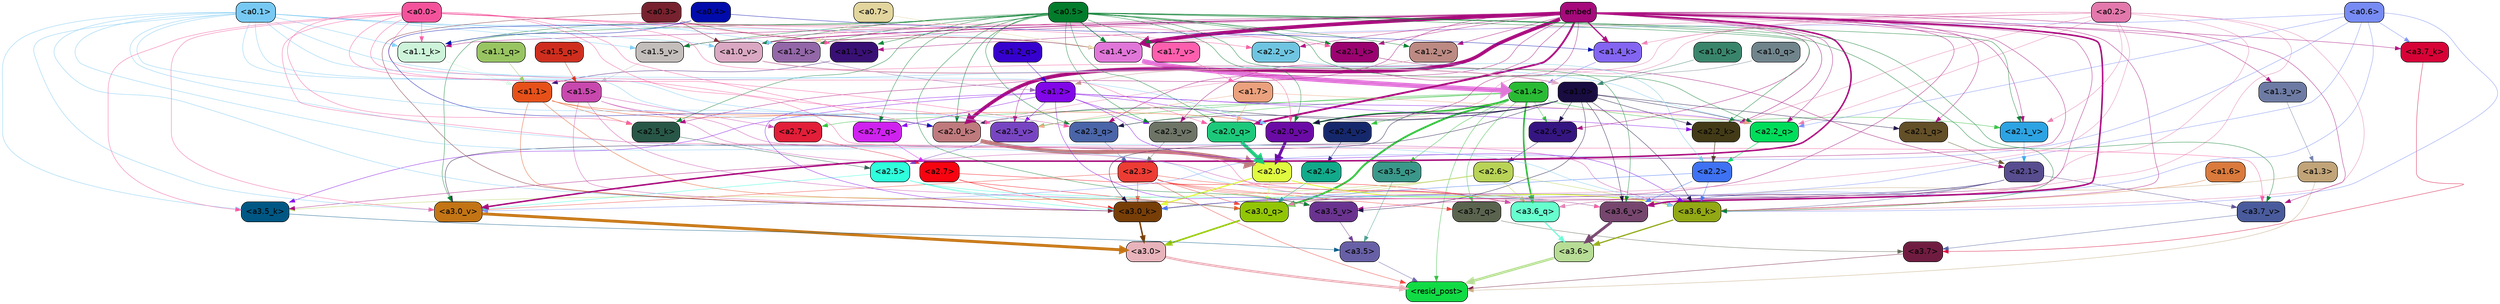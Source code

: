 strict digraph "" {
	graph [bgcolor=transparent,
		layout=dot,
		overlap=false,
		splines=true
	];
	"<a3.7>"	[color=black,
		fillcolor="#701c41",
		fontname=Helvetica,
		shape=box,
		style="filled, rounded"];
	"<resid_post>"	[color=black,
		fillcolor="#10db44",
		fontname=Helvetica,
		shape=box,
		style="filled, rounded"];
	"<a3.7>" -> "<resid_post>"	[color="#701c41",
		penwidth=0.6239100098609924];
	"<a3.6>"	[color=black,
		fillcolor="#b6dc95",
		fontname=Helvetica,
		shape=box,
		style="filled, rounded"];
	"<a3.6>" -> "<resid_post>"	[color="#b6dc95",
		penwidth=4.569062113761902];
	"<a3.5>"	[color=black,
		fillcolor="#6860a6",
		fontname=Helvetica,
		shape=box,
		style="filled, rounded"];
	"<a3.5>" -> "<resid_post>"	[color="#6860a6",
		penwidth=0.6];
	"<a3.0>"	[color=black,
		fillcolor="#e8b3bb",
		fontname=Helvetica,
		shape=box,
		style="filled, rounded"];
	"<a3.0>" -> "<resid_post>"	[color="#e8b3bb",
		penwidth=4.283544182777405];
	"<a2.3>"	[color=black,
		fillcolor="#ed3c34",
		fontname=Helvetica,
		shape=box,
		style="filled, rounded"];
	"<a2.3>" -> "<resid_post>"	[color="#ed3c34",
		penwidth=0.6];
	"<a3.7_q>"	[color=black,
		fillcolor="#5a634e",
		fontname=Helvetica,
		shape=box,
		style="filled, rounded"];
	"<a2.3>" -> "<a3.7_q>"	[color="#ed3c34",
		penwidth=0.6];
	"<a3.6_q>"	[color=black,
		fillcolor="#67fece",
		fontname=Helvetica,
		shape=box,
		style="filled, rounded"];
	"<a2.3>" -> "<a3.6_q>"	[color="#ed3c34",
		penwidth=0.6];
	"<a3.0_q>"	[color=black,
		fillcolor="#92c506",
		fontname=Helvetica,
		shape=box,
		style="filled, rounded"];
	"<a2.3>" -> "<a3.0_q>"	[color="#ed3c34",
		penwidth=0.6];
	"<a3.0_k>"	[color=black,
		fillcolor="#773e08",
		fontname=Helvetica,
		shape=box,
		style="filled, rounded"];
	"<a2.3>" -> "<a3.0_k>"	[color="#ed3c34",
		penwidth=0.6];
	"<a3.6_v>"	[color=black,
		fillcolor="#76466e",
		fontname=Helvetica,
		shape=box,
		style="filled, rounded"];
	"<a2.3>" -> "<a3.6_v>"	[color="#ed3c34",
		penwidth=0.6];
	"<a3.5_v>"	[color=black,
		fillcolor="#69338f",
		fontname=Helvetica,
		shape=box,
		style="filled, rounded"];
	"<a2.3>" -> "<a3.5_v>"	[color="#ed3c34",
		penwidth=0.6];
	"<a3.0_v>"	[color=black,
		fillcolor="#c37414",
		fontname=Helvetica,
		shape=box,
		style="filled, rounded"];
	"<a2.3>" -> "<a3.0_v>"	[color="#ed3c34",
		penwidth=0.6];
	"<a1.4>"	[color=black,
		fillcolor="#2abb35",
		fontname=Helvetica,
		shape=box,
		style="filled, rounded"];
	"<a1.4>" -> "<resid_post>"	[color="#2abb35",
		penwidth=0.6];
	"<a1.4>" -> "<a3.7_q>"	[color="#2abb35",
		penwidth=0.6];
	"<a1.4>" -> "<a3.6_q>"	[color="#2abb35",
		penwidth=2.7934007048606873];
	"<a3.5_q>"	[color=black,
		fillcolor="#3a988a",
		fontname=Helvetica,
		shape=box,
		style="filled, rounded"];
	"<a1.4>" -> "<a3.5_q>"	[color="#2abb35",
		penwidth=0.6];
	"<a1.4>" -> "<a3.0_q>"	[color="#2abb35",
		penwidth=3.340754985809326];
	"<a2.3_q>"	[color=black,
		fillcolor="#4a65a8",
		fontname=Helvetica,
		shape=box,
		style="filled, rounded"];
	"<a1.4>" -> "<a2.3_q>"	[color="#2abb35",
		penwidth=0.6];
	"<a2.7_v>"	[color=black,
		fillcolor="#e21e38",
		fontname=Helvetica,
		shape=box,
		style="filled, rounded"];
	"<a1.4>" -> "<a2.7_v>"	[color="#2abb35",
		penwidth=0.6];
	"<a2.6_v>"	[color=black,
		fillcolor="#351581",
		fontname=Helvetica,
		shape=box,
		style="filled, rounded"];
	"<a1.4>" -> "<a2.6_v>"	[color="#2abb35",
		penwidth=0.6];
	"<a2.5_v>"	[color=black,
		fillcolor="#7845c2",
		fontname=Helvetica,
		shape=box,
		style="filled, rounded"];
	"<a1.4>" -> "<a2.5_v>"	[color="#2abb35",
		penwidth=0.6];
	"<a2.4_v>"	[color=black,
		fillcolor="#16286c",
		fontname=Helvetica,
		shape=box,
		style="filled, rounded"];
	"<a1.4>" -> "<a2.4_v>"	[color="#2abb35",
		penwidth=0.6];
	"<a2.1_v>"	[color=black,
		fillcolor="#2da3e3",
		fontname=Helvetica,
		shape=box,
		style="filled, rounded"];
	"<a1.4>" -> "<a2.1_v>"	[color="#2abb35",
		penwidth=0.6];
	"<a2.0_v>"	[color=black,
		fillcolor="#6b0ba5",
		fontname=Helvetica,
		shape=box,
		style="filled, rounded"];
	"<a1.4>" -> "<a2.0_v>"	[color="#2abb35",
		penwidth=2.268759250640869];
	"<a1.3>"	[color=black,
		fillcolor="#c1a478",
		fontname=Helvetica,
		shape=box,
		style="filled, rounded"];
	"<a1.3>" -> "<resid_post>"	[color="#c1a478",
		penwidth=0.6];
	"<a1.3>" -> "<a3.6_v>"	[color="#c1a478",
		penwidth=0.6];
	"<a3.7_q>" -> "<a3.7>"	[color="#5a634e",
		penwidth=0.6];
	"<a3.6_q>" -> "<a3.6>"	[color="#67fece",
		penwidth=2.0347584784030914];
	"<a3.5_q>" -> "<a3.5>"	[color="#3a988a",
		penwidth=0.6];
	"<a3.0_q>" -> "<a3.0>"	[color="#92c506",
		penwidth=2.8635367155075073];
	"<a3.7_k>"	[color=black,
		fillcolor="#d70337",
		fontname=Helvetica,
		shape=box,
		style="filled, rounded"];
	"<a3.7_k>" -> "<a3.7>"	[color="#d70337",
		penwidth=0.6];
	"<a3.6_k>"	[color=black,
		fillcolor="#92a814",
		fontname=Helvetica,
		shape=box,
		style="filled, rounded"];
	"<a3.6_k>" -> "<a3.6>"	[color="#92a814",
		penwidth=2.1760786175727844];
	"<a3.5_k>"	[color=black,
		fillcolor="#005784",
		fontname=Helvetica,
		shape=box,
		style="filled, rounded"];
	"<a3.5_k>" -> "<a3.5>"	[color="#005784",
		penwidth=0.6];
	"<a3.0_k>" -> "<a3.0>"	[color="#773e08",
		penwidth=2.632905662059784];
	"<a3.7_v>"	[color=black,
		fillcolor="#495b9c",
		fontname=Helvetica,
		shape=box,
		style="filled, rounded"];
	"<a3.7_v>" -> "<a3.7>"	[color="#495b9c",
		penwidth=0.6];
	"<a3.6_v>" -> "<a3.6>"	[color="#76466e",
		penwidth=4.981305837631226];
	"<a3.5_v>" -> "<a3.5>"	[color="#69338f",
		penwidth=0.6];
	"<a3.0_v>" -> "<a3.0>"	[color="#c37414",
		penwidth=5.168330669403076];
	"<a2.7>"	[color=black,
		fillcolor="#f70410",
		fontname=Helvetica,
		shape=box,
		style="filled, rounded"];
	"<a2.7>" -> "<a3.6_q>"	[color="#f70410",
		penwidth=0.6];
	"<a2.7>" -> "<a3.0_q>"	[color="#f70410",
		penwidth=0.6];
	"<a2.7>" -> "<a3.0_k>"	[color="#f70410",
		penwidth=0.6];
	"<a2.6>"	[color=black,
		fillcolor="#b8d356",
		fontname=Helvetica,
		shape=box,
		style="filled, rounded"];
	"<a2.6>" -> "<a3.6_q>"	[color="#b8d356",
		penwidth=0.6];
	"<a2.6>" -> "<a3.0_q>"	[color="#b8d356",
		penwidth=0.6];
	"<a2.6>" -> "<a3.6_k>"	[color="#b8d356",
		penwidth=0.6];
	"<a2.6>" -> "<a3.5_k>"	[color="#b8d356",
		penwidth=0.6];
	"<a2.6>" -> "<a3.0_k>"	[color="#b8d356",
		penwidth=0.6];
	"<a2.1>"	[color=black,
		fillcolor="#574d8f",
		fontname=Helvetica,
		shape=box,
		style="filled, rounded"];
	"<a2.1>" -> "<a3.6_q>"	[color="#574d8f",
		penwidth=0.6];
	"<a2.1>" -> "<a3.0_q>"	[color="#574d8f",
		penwidth=0.6];
	"<a2.1>" -> "<a3.6_k>"	[color="#574d8f",
		penwidth=0.6];
	"<a2.1>" -> "<a3.0_k>"	[color="#574d8f",
		penwidth=0.6];
	"<a2.1>" -> "<a3.7_v>"	[color="#574d8f",
		penwidth=0.6];
	"<a2.1>" -> "<a3.6_v>"	[color="#574d8f",
		penwidth=0.6];
	"<a2.0>"	[color=black,
		fillcolor="#e0fa3f",
		fontname=Helvetica,
		shape=box,
		style="filled, rounded"];
	"<a2.0>" -> "<a3.6_q>"	[color="#e0fa3f",
		penwidth=0.6];
	"<a2.0>" -> "<a3.0_q>"	[color="#e0fa3f",
		penwidth=0.6];
	"<a2.0>" -> "<a3.6_k>"	[color="#e0fa3f",
		penwidth=1.6382827460765839];
	"<a2.0>" -> "<a3.0_k>"	[color="#e0fa3f",
		penwidth=2.161143198609352];
	"<a1.5>"	[color=black,
		fillcolor="#c848ae",
		fontname=Helvetica,
		shape=box,
		style="filled, rounded"];
	"<a1.5>" -> "<a3.6_q>"	[color="#c848ae",
		penwidth=0.6];
	"<a1.5>" -> "<a3.0_q>"	[color="#c848ae",
		penwidth=0.6];
	"<a1.5>" -> "<a3.6_k>"	[color="#c848ae",
		penwidth=0.6];
	"<a1.5>" -> "<a3.0_k>"	[color="#c848ae",
		penwidth=0.6];
	"<a1.5>" -> "<a2.7_v>"	[color="#c848ae",
		penwidth=0.6];
	"<a0.2>"	[color=black,
		fillcolor="#e378ac",
		fontname=Helvetica,
		shape=box,
		style="filled, rounded"];
	"<a0.2>" -> "<a3.6_q>"	[color="#e378ac",
		penwidth=0.6];
	"<a0.2>" -> "<a3.0_q>"	[color="#e378ac",
		penwidth=0.6];
	"<a0.2>" -> "<a3.6_k>"	[color="#e378ac",
		penwidth=0.6];
	"<a0.2>" -> "<a3.0_k>"	[color="#e378ac",
		penwidth=0.6];
	"<a2.2_q>"	[color=black,
		fillcolor="#00dd5b",
		fontname=Helvetica,
		shape=box,
		style="filled, rounded"];
	"<a0.2>" -> "<a2.2_q>"	[color="#e378ac",
		penwidth=0.6];
	"<a2.2_k>"	[color=black,
		fillcolor="#433b17",
		fontname=Helvetica,
		shape=box,
		style="filled, rounded"];
	"<a0.2>" -> "<a2.2_k>"	[color="#e378ac",
		penwidth=0.6];
	"<a2.0_k>"	[color=black,
		fillcolor="#bf7a7d",
		fontname=Helvetica,
		shape=box,
		style="filled, rounded"];
	"<a0.2>" -> "<a2.0_k>"	[color="#e378ac",
		penwidth=0.6];
	"<a0.2>" -> "<a2.1_v>"	[color="#e378ac",
		penwidth=0.6];
	"<a0.2>" -> "<a2.0_v>"	[color="#e378ac",
		penwidth=0.6];
	"<a1.4_k>"	[color=black,
		fillcolor="#8365f2",
		fontname=Helvetica,
		shape=box,
		style="filled, rounded"];
	"<a0.2>" -> "<a1.4_k>"	[color="#e378ac",
		penwidth=0.6];
	"<a1.4_v>"	[color=black,
		fillcolor="#e176d9",
		fontname=Helvetica,
		shape=box,
		style="filled, rounded"];
	"<a0.2>" -> "<a1.4_v>"	[color="#e378ac",
		penwidth=0.6];
	"<a2.5>"	[color=black,
		fillcolor="#2efedc",
		fontname=Helvetica,
		shape=box,
		style="filled, rounded"];
	"<a2.5>" -> "<a3.0_q>"	[color="#2efedc",
		penwidth=0.6];
	"<a2.5>" -> "<a3.0_k>"	[color="#2efedc",
		penwidth=0.6];
	"<a2.5>" -> "<a3.6_v>"	[color="#2efedc",
		penwidth=0.6];
	"<a2.5>" -> "<a3.0_v>"	[color="#2efedc",
		penwidth=0.6];
	"<a2.4>"	[color=black,
		fillcolor="#11aa8a",
		fontname=Helvetica,
		shape=box,
		style="filled, rounded"];
	"<a2.4>" -> "<a3.0_q>"	[color="#11aa8a",
		penwidth=0.6];
	"<a1.1>"	[color=black,
		fillcolor="#e75119",
		fontname=Helvetica,
		shape=box,
		style="filled, rounded"];
	"<a1.1>" -> "<a3.0_q>"	[color="#e75119",
		penwidth=0.6];
	"<a1.1>" -> "<a3.0_k>"	[color="#e75119",
		penwidth=0.6];
	"<a2.5_k>"	[color=black,
		fillcolor="#285748",
		fontname=Helvetica,
		shape=box,
		style="filled, rounded"];
	"<a1.1>" -> "<a2.5_k>"	[color="#e75119",
		penwidth=0.6];
	"<a1.1>" -> "<a2.0_k>"	[color="#e75119",
		penwidth=0.6];
	"<a1.1>" -> "<a2.0_v>"	[color="#e75119",
		penwidth=0.6];
	"<a0.6>"	[color=black,
		fillcolor="#778bf4",
		fontname=Helvetica,
		shape=box,
		style="filled, rounded"];
	"<a0.6>" -> "<a3.7_k>"	[color="#778bf4",
		penwidth=0.6];
	"<a0.6>" -> "<a3.6_k>"	[color="#778bf4",
		penwidth=0.6];
	"<a0.6>" -> "<a3.0_k>"	[color="#778bf4",
		penwidth=0.6];
	"<a0.6>" -> "<a3.6_v>"	[color="#778bf4",
		penwidth=0.6];
	"<a0.6>" -> "<a3.0_v>"	[color="#778bf4",
		penwidth=0.6];
	"<a0.6>" -> "<a2.2_q>"	[color="#778bf4",
		penwidth=0.6];
	"<a0.6>" -> "<a1.4_v>"	[color="#778bf4",
		penwidth=0.6];
	embed	[color=black,
		fillcolor="#a60a7b",
		fontname=Helvetica,
		shape=box,
		style="filled, rounded"];
	embed -> "<a3.7_k>"	[color="#a60a7b",
		penwidth=0.6];
	embed -> "<a3.6_k>"	[color="#a60a7b",
		penwidth=0.6];
	embed -> "<a3.5_k>"	[color="#a60a7b",
		penwidth=0.6];
	embed -> "<a3.0_k>"	[color="#a60a7b",
		penwidth=0.6];
	embed -> "<a3.7_v>"	[color="#a60a7b",
		penwidth=0.6];
	embed -> "<a3.6_v>"	[color="#a60a7b",
		penwidth=2.7825746536254883];
	embed -> "<a3.5_v>"	[color="#a60a7b",
		penwidth=0.6];
	embed -> "<a3.0_v>"	[color="#a60a7b",
		penwidth=2.6950180530548096];
	embed -> "<a2.3_q>"	[color="#a60a7b",
		penwidth=0.6];
	embed -> "<a2.2_q>"	[color="#a60a7b",
		penwidth=0.6];
	"<a2.1_q>"	[color=black,
		fillcolor="#634f28",
		fontname=Helvetica,
		shape=box,
		style="filled, rounded"];
	embed -> "<a2.1_q>"	[color="#a60a7b",
		penwidth=0.6];
	"<a2.0_q>"	[color=black,
		fillcolor="#1cc97b",
		fontname=Helvetica,
		shape=box,
		style="filled, rounded"];
	embed -> "<a2.0_q>"	[color="#a60a7b",
		penwidth=3.305941343307495];
	embed -> "<a2.5_k>"	[color="#a60a7b",
		penwidth=0.6];
	embed -> "<a2.2_k>"	[color="#a60a7b",
		penwidth=0.6698317527770996];
	"<a2.1_k>"	[color=black,
		fillcolor="#9b0370",
		fontname=Helvetica,
		shape=box,
		style="filled, rounded"];
	embed -> "<a2.1_k>"	[color="#a60a7b",
		penwidth=0.6];
	embed -> "<a2.0_k>"	[color="#a60a7b",
		penwidth=6.12570995092392];
	embed -> "<a2.6_v>"	[color="#a60a7b",
		penwidth=0.6];
	embed -> "<a2.5_v>"	[color="#a60a7b",
		penwidth=0.6];
	"<a2.3_v>"	[color=black,
		fillcolor="#6e7567",
		fontname=Helvetica,
		shape=box,
		style="filled, rounded"];
	embed -> "<a2.3_v>"	[color="#a60a7b",
		penwidth=0.6];
	"<a2.2_v>"	[color=black,
		fillcolor="#6fc5e1",
		fontname=Helvetica,
		shape=box,
		style="filled, rounded"];
	embed -> "<a2.2_v>"	[color="#a60a7b",
		penwidth=0.6];
	embed -> "<a2.1_v>"	[color="#a60a7b",
		penwidth=0.6];
	embed -> "<a2.0_v>"	[color="#a60a7b",
		penwidth=0.6];
	embed -> "<a1.4_k>"	[color="#a60a7b",
		penwidth=2.1858973503112793];
	"<a1.2_k>"	[color=black,
		fillcolor="#9367a8",
		fontname=Helvetica,
		shape=box,
		style="filled, rounded"];
	embed -> "<a1.2_k>"	[color="#a60a7b",
		penwidth=0.6];
	"<a1.1_k>"	[color=black,
		fillcolor="#cdf4da",
		fontname=Helvetica,
		shape=box,
		style="filled, rounded"];
	embed -> "<a1.1_k>"	[color="#a60a7b",
		penwidth=0.6];
	"<a1.5_v>"	[color=black,
		fillcolor="#c3bebc",
		fontname=Helvetica,
		shape=box,
		style="filled, rounded"];
	embed -> "<a1.5_v>"	[color="#a60a7b",
		penwidth=0.6];
	embed -> "<a1.4_v>"	[color="#a60a7b",
		penwidth=6.590077131986618];
	"<a1.3_v>"	[color=black,
		fillcolor="#6d7ba4",
		fontname=Helvetica,
		shape=box,
		style="filled, rounded"];
	embed -> "<a1.3_v>"	[color="#a60a7b",
		penwidth=0.6];
	"<a1.2_v>"	[color=black,
		fillcolor="#bc8a83",
		fontname=Helvetica,
		shape=box,
		style="filled, rounded"];
	embed -> "<a1.2_v>"	[color="#a60a7b",
		penwidth=0.6];
	"<a1.1_v>"	[color=black,
		fillcolor="#391075",
		fontname=Helvetica,
		shape=box,
		style="filled, rounded"];
	embed -> "<a1.1_v>"	[color="#a60a7b",
		penwidth=0.6];
	"<a1.0_v>"	[color=black,
		fillcolor="#daa8c2",
		fontname=Helvetica,
		shape=box,
		style="filled, rounded"];
	embed -> "<a1.0_v>"	[color="#a60a7b",
		penwidth=1.2076449394226074];
	"<a2.2>"	[color=black,
		fillcolor="#3e72f3",
		fontname=Helvetica,
		shape=box,
		style="filled, rounded"];
	"<a2.2>" -> "<a3.6_k>"	[color="#3e72f3",
		penwidth=0.6];
	"<a2.2>" -> "<a3.0_k>"	[color="#3e72f3",
		penwidth=0.6];
	"<a2.2>" -> "<a3.6_v>"	[color="#3e72f3",
		penwidth=0.6];
	"<a1.6>"	[color=black,
		fillcolor="#da7a3c",
		fontname=Helvetica,
		shape=box,
		style="filled, rounded"];
	"<a1.6>" -> "<a3.6_k>"	[color="#da7a3c",
		penwidth=0.6];
	"<a1.2>"	[color=black,
		fillcolor="#8106e8",
		fontname=Helvetica,
		shape=box,
		style="filled, rounded"];
	"<a1.2>" -> "<a3.6_k>"	[color="#8106e8",
		penwidth=0.6];
	"<a1.2>" -> "<a3.5_k>"	[color="#8106e8",
		penwidth=0.6];
	"<a1.2>" -> "<a3.0_k>"	[color="#8106e8",
		penwidth=0.6];
	"<a1.2>" -> "<a3.5_v>"	[color="#8106e8",
		penwidth=0.6];
	"<a2.7_q>"	[color=black,
		fillcolor="#cf22ef",
		fontname=Helvetica,
		shape=box,
		style="filled, rounded"];
	"<a1.2>" -> "<a2.7_q>"	[color="#8106e8",
		penwidth=0.6];
	"<a1.2>" -> "<a2.2_q>"	[color="#8106e8",
		penwidth=0.6];
	"<a1.2>" -> "<a2.2_k>"	[color="#8106e8",
		penwidth=0.6];
	"<a1.2>" -> "<a2.5_v>"	[color="#8106e8",
		penwidth=0.6];
	"<a1.2>" -> "<a2.3_v>"	[color="#8106e8",
		penwidth=0.6];
	"<a1.2>" -> "<a2.0_v>"	[color="#8106e8",
		penwidth=0.6];
	"<a1.0>"	[color=black,
		fillcolor="#180c41",
		fontname=Helvetica,
		shape=box,
		style="filled, rounded"];
	"<a1.0>" -> "<a3.6_k>"	[color="#180c41",
		penwidth=0.6];
	"<a1.0>" -> "<a3.0_k>"	[color="#180c41",
		penwidth=0.6];
	"<a1.0>" -> "<a3.6_v>"	[color="#180c41",
		penwidth=0.6];
	"<a1.0>" -> "<a3.5_v>"	[color="#180c41",
		penwidth=0.6];
	"<a1.0>" -> "<a3.0_v>"	[color="#180c41",
		penwidth=0.6];
	"<a1.0>" -> "<a2.3_q>"	[color="#180c41",
		penwidth=0.6];
	"<a1.0>" -> "<a2.2_q>"	[color="#180c41",
		penwidth=0.6];
	"<a1.0>" -> "<a2.1_q>"	[color="#180c41",
		penwidth=0.6];
	"<a1.0>" -> "<a2.2_k>"	[color="#180c41",
		penwidth=0.6];
	"<a1.0>" -> "<a2.0_k>"	[color="#180c41",
		penwidth=0.6];
	"<a1.0>" -> "<a2.6_v>"	[color="#180c41",
		penwidth=0.6];
	"<a1.0>" -> "<a2.0_v>"	[color="#180c41",
		penwidth=1.2213096618652344];
	"<a0.5>"	[color=black,
		fillcolor="#037c2c",
		fontname=Helvetica,
		shape=box,
		style="filled, rounded"];
	"<a0.5>" -> "<a3.6_k>"	[color="#037c2c",
		penwidth=0.6];
	"<a0.5>" -> "<a3.7_v>"	[color="#037c2c",
		penwidth=0.6];
	"<a0.5>" -> "<a3.6_v>"	[color="#037c2c",
		penwidth=0.6];
	"<a0.5>" -> "<a3.5_v>"	[color="#037c2c",
		penwidth=0.6];
	"<a0.5>" -> "<a3.0_v>"	[color="#037c2c",
		penwidth=0.6];
	"<a0.5>" -> "<a2.7_q>"	[color="#037c2c",
		penwidth=0.6];
	"<a0.5>" -> "<a2.3_q>"	[color="#037c2c",
		penwidth=0.6];
	"<a0.5>" -> "<a2.2_q>"	[color="#037c2c",
		penwidth=0.6];
	"<a0.5>" -> "<a2.0_q>"	[color="#037c2c",
		penwidth=0.6];
	"<a0.5>" -> "<a2.5_k>"	[color="#037c2c",
		penwidth=0.6];
	"<a0.5>" -> "<a2.2_k>"	[color="#037c2c",
		penwidth=0.6];
	"<a0.5>" -> "<a2.1_k>"	[color="#037c2c",
		penwidth=0.6];
	"<a0.5>" -> "<a2.0_k>"	[color="#037c2c",
		penwidth=0.6900839805603027];
	"<a0.5>" -> "<a2.3_v>"	[color="#037c2c",
		penwidth=0.6];
	"<a0.5>" -> "<a2.1_v>"	[color="#037c2c",
		penwidth=0.6];
	"<a0.5>" -> "<a2.0_v>"	[color="#037c2c",
		penwidth=0.6];
	"<a0.5>" -> "<a1.2_k>"	[color="#037c2c",
		penwidth=0.6];
	"<a0.5>" -> "<a1.1_k>"	[color="#037c2c",
		penwidth=0.6];
	"<a1.7_v>"	[color=black,
		fillcolor="#fd5fae",
		fontname=Helvetica,
		shape=box,
		style="filled, rounded"];
	"<a0.5>" -> "<a1.7_v>"	[color="#037c2c",
		penwidth=0.6];
	"<a0.5>" -> "<a1.5_v>"	[color="#037c2c",
		penwidth=0.6];
	"<a0.5>" -> "<a1.4_v>"	[color="#037c2c",
		penwidth=0.9985027313232422];
	"<a0.5>" -> "<a1.2_v>"	[color="#037c2c",
		penwidth=0.6];
	"<a0.5>" -> "<a1.1_v>"	[color="#037c2c",
		penwidth=0.6];
	"<a0.5>" -> "<a1.0_v>"	[color="#037c2c",
		penwidth=0.6];
	"<a0.1>"	[color=black,
		fillcolor="#77c9f4",
		fontname=Helvetica,
		shape=box,
		style="filled, rounded"];
	"<a0.1>" -> "<a3.6_k>"	[color="#77c9f4",
		penwidth=0.6];
	"<a0.1>" -> "<a3.5_k>"	[color="#77c9f4",
		penwidth=0.6];
	"<a0.1>" -> "<a3.0_k>"	[color="#77c9f4",
		penwidth=0.6];
	"<a0.1>" -> "<a3.6_v>"	[color="#77c9f4",
		penwidth=0.6];
	"<a0.1>" -> "<a3.0_v>"	[color="#77c9f4",
		penwidth=0.6];
	"<a0.1>" -> "<a2.3_q>"	[color="#77c9f4",
		penwidth=0.6];
	"<a0.1>" -> "<a2.2_q>"	[color="#77c9f4",
		penwidth=0.6];
	"<a0.1>" -> "<a2.0_k>"	[color="#77c9f4",
		penwidth=0.6];
	"<a0.1>" -> "<a2.5_v>"	[color="#77c9f4",
		penwidth=0.6];
	"<a0.1>" -> "<a2.0_v>"	[color="#77c9f4",
		penwidth=0.6];
	"<a0.1>" -> "<a1.2_k>"	[color="#77c9f4",
		penwidth=0.6];
	"<a0.1>" -> "<a1.1_k>"	[color="#77c9f4",
		penwidth=0.6];
	"<a0.1>" -> "<a1.5_v>"	[color="#77c9f4",
		penwidth=0.6];
	"<a0.1>" -> "<a1.4_v>"	[color="#77c9f4",
		penwidth=0.6];
	"<a0.1>" -> "<a1.0_v>"	[color="#77c9f4",
		penwidth=0.6];
	"<a0.0>"	[color=black,
		fillcolor="#f4539c",
		fontname=Helvetica,
		shape=box,
		style="filled, rounded"];
	"<a0.0>" -> "<a3.5_k>"	[color="#f4539c",
		penwidth=0.6];
	"<a0.0>" -> "<a3.7_v>"	[color="#f4539c",
		penwidth=0.6];
	"<a0.0>" -> "<a3.6_v>"	[color="#f4539c",
		penwidth=0.6];
	"<a0.0>" -> "<a3.0_v>"	[color="#f4539c",
		penwidth=0.6];
	"<a0.0>" -> "<a2.3_q>"	[color="#f4539c",
		penwidth=0.6];
	"<a0.0>" -> "<a2.0_q>"	[color="#f4539c",
		penwidth=0.6];
	"<a0.0>" -> "<a2.5_k>"	[color="#f4539c",
		penwidth=0.6];
	"<a0.0>" -> "<a2.1_k>"	[color="#f4539c",
		penwidth=0.6];
	"<a0.0>" -> "<a2.0_k>"	[color="#f4539c",
		penwidth=0.6];
	"<a0.0>" -> "<a2.5_v>"	[color="#f4539c",
		penwidth=0.6];
	"<a0.0>" -> "<a2.2_v>"	[color="#f4539c",
		penwidth=0.6];
	"<a0.0>" -> "<a2.0_v>"	[color="#f4539c",
		penwidth=0.6];
	"<a0.0>" -> "<a1.1_k>"	[color="#f4539c",
		penwidth=0.6];
	"<a0.0>" -> "<a1.4_v>"	[color="#f4539c",
		penwidth=0.6];
	"<a0.0>" -> "<a1.1_v>"	[color="#f4539c",
		penwidth=0.6];
	"<a0.3>"	[color=black,
		fillcolor="#77222e",
		fontname=Helvetica,
		shape=box,
		style="filled, rounded"];
	"<a0.3>" -> "<a3.0_k>"	[color="#77222e",
		penwidth=0.6];
	"<a0.3>" -> "<a1.4_v>"	[color="#77222e",
		penwidth=0.6];
	"<a0.3>" -> "<a1.0_v>"	[color="#77222e",
		penwidth=0.6];
	"<a2.7_q>" -> "<a2.7>"	[color="#cf22ef",
		penwidth=0.6];
	"<a2.3_q>" -> "<a2.3>"	[color="#4a65a8",
		penwidth=0.6];
	"<a2.2_q>" -> "<a2.2>"	[color="#00dd5b",
		penwidth=0.7553567886352539];
	"<a2.1_q>" -> "<a2.1>"	[color="#634f28",
		penwidth=0.6];
	"<a2.0_q>" -> "<a2.0>"	[color="#1cc97b",
		penwidth=6.256794691085815];
	"<a2.5_k>" -> "<a2.5>"	[color="#285748",
		penwidth=0.6];
	"<a2.2_k>" -> "<a2.2>"	[color="#433b17",
		penwidth=0.8854708671569824];
	"<a2.1_k>" -> "<a2.1>"	[color="#9b0370",
		penwidth=0.6];
	"<a2.0_k>" -> "<a2.0>"	[color="#bf7a7d",
		penwidth=7.231504917144775];
	"<a2.7_v>" -> "<a2.7>"	[color="#e21e38",
		penwidth=0.6];
	"<a2.6_v>" -> "<a2.6>"	[color="#351581",
		penwidth=0.6];
	"<a2.5_v>" -> "<a2.5>"	[color="#7845c2",
		penwidth=0.6];
	"<a2.4_v>" -> "<a2.4>"	[color="#16286c",
		penwidth=0.6];
	"<a2.3_v>" -> "<a2.3>"	[color="#6e7567",
		penwidth=0.6];
	"<a2.2_v>" -> "<a2.2>"	[color="#6fc5e1",
		penwidth=0.6];
	"<a2.1_v>" -> "<a2.1>"	[color="#2da3e3",
		penwidth=0.6];
	"<a2.0_v>" -> "<a2.0>"	[color="#6b0ba5",
		penwidth=5.231471925973892];
	"<a1.7>"	[color=black,
		fillcolor="#eba17d",
		fontname=Helvetica,
		shape=box,
		style="filled, rounded"];
	"<a1.7>" -> "<a2.2_q>"	[color="#eba17d",
		penwidth=0.6];
	"<a1.7>" -> "<a2.0_q>"	[color="#eba17d",
		penwidth=0.6];
	"<a1.7>" -> "<a2.5_v>"	[color="#eba17d",
		penwidth=0.6];
	"<a0.4>"	[color=black,
		fillcolor="#000bab",
		fontname=Helvetica,
		shape=box,
		style="filled, rounded"];
	"<a0.4>" -> "<a2.0_k>"	[color="#000bab",
		penwidth=0.6];
	"<a0.4>" -> "<a1.4_k>"	[color="#000bab",
		penwidth=0.6];
	"<a0.4>" -> "<a1.1_k>"	[color="#000bab",
		penwidth=0.6];
	"<a1.5_q>"	[color=black,
		fillcolor="#cf2e1e",
		fontname=Helvetica,
		shape=box,
		style="filled, rounded"];
	"<a1.5_q>" -> "<a1.5>"	[color="#cf2e1e",
		penwidth=0.6];
	"<a1.2_q>"	[color=black,
		fillcolor="#3601ce",
		fontname=Helvetica,
		shape=box,
		style="filled, rounded"];
	"<a1.2_q>" -> "<a1.2>"	[color="#3601ce",
		penwidth=0.6];
	"<a1.1_q>"	[color=black,
		fillcolor="#98c561",
		fontname=Helvetica,
		shape=box,
		style="filled, rounded"];
	"<a1.1_q>" -> "<a1.1>"	[color="#98c561",
		penwidth=0.6];
	"<a1.0_q>"	[color=black,
		fillcolor="#70848c",
		fontname=Helvetica,
		shape=box,
		style="filled, rounded"];
	"<a1.0_q>" -> "<a1.0>"	[color="#70848c",
		penwidth=0.6];
	"<a1.4_k>" -> "<a1.4>"	[color="#8365f2",
		penwidth=0.6];
	"<a1.2_k>" -> "<a1.2>"	[color="#9367a8",
		penwidth=0.6];
	"<a1.1_k>" -> "<a1.1>"	[color="#cdf4da",
		penwidth=0.6];
	"<a1.0_k>"	[color=black,
		fillcolor="#39856b",
		fontname=Helvetica,
		shape=box,
		style="filled, rounded"];
	"<a1.0_k>" -> "<a1.0>"	[color="#39856b",
		penwidth=0.6];
	"<a1.7_v>" -> "<a1.7>"	[color="#fd5fae",
		penwidth=0.6];
	"<a1.5_v>" -> "<a1.5>"	[color="#c3bebc",
		penwidth=0.6];
	"<a1.4_v>" -> "<a1.4>"	[color="#e176d9",
		penwidth=8.36684274673462];
	"<a1.3_v>" -> "<a1.3>"	[color="#6d7ba4",
		penwidth=0.6];
	"<a1.2_v>" -> "<a1.2>"	[color="#bc8a83",
		penwidth=0.6];
	"<a1.1_v>" -> "<a1.1>"	[color="#391075",
		penwidth=0.6];
	"<a1.0_v>" -> "<a1.0>"	[color="#daa8c2",
		penwidth=1.9665732383728027];
	"<a0.7>"	[color=black,
		fillcolor="#e2d59d",
		fontname=Helvetica,
		shape=box,
		style="filled, rounded"];
	"<a0.7>" -> "<a1.2_k>"	[color="#e2d59d",
		penwidth=0.6];
	"<a0.7>" -> "<a1.4_v>"	[color="#e2d59d",
		penwidth=0.6];
}
